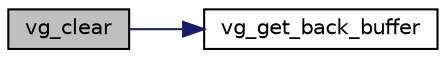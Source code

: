 digraph "vg_clear"
{
 // LATEX_PDF_SIZE
  edge [fontname="Helvetica",fontsize="10",labelfontname="Helvetica",labelfontsize="10"];
  node [fontname="Helvetica",fontsize="10",shape=record];
  rankdir="LR";
  Node1 [label="vg_clear",height=0.2,width=0.4,color="black", fillcolor="grey75", style="filled", fontcolor="black",tooltip="Paints the back buffer all white."];
  Node1 -> Node2 [color="midnightblue",fontsize="10",style="solid",fontname="Helvetica"];
  Node2 [label="vg_get_back_buffer",height=0.2,width=0.4,color="black", fillcolor="white", style="filled",URL="$group__video__gr.html#gaecb0fe68de84fcbe553f77d62b37c69b",tooltip="Gets the back buffer."];
}
